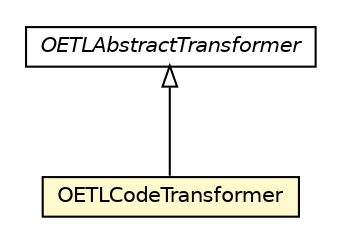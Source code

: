 #!/usr/local/bin/dot
#
# Class diagram 
# Generated by UMLGraph version R5_6-24-gf6e263 (http://www.umlgraph.org/)
#

digraph G {
	edge [fontname="Helvetica",fontsize=10,labelfontname="Helvetica",labelfontsize=10];
	node [fontname="Helvetica",fontsize=10,shape=plaintext];
	nodesep=0.25;
	ranksep=0.5;
	// com.orientechnologies.orient.etl.transformer.OETLAbstractTransformer
	c3044415 [label=<<table title="com.orientechnologies.orient.etl.transformer.OETLAbstractTransformer" border="0" cellborder="1" cellspacing="0" cellpadding="2" port="p" href="./OETLAbstractTransformer.html">
		<tr><td><table border="0" cellspacing="0" cellpadding="1">
<tr><td align="center" balign="center"><font face="Helvetica-Oblique"> OETLAbstractTransformer </font></td></tr>
		</table></td></tr>
		</table>>, URL="./OETLAbstractTransformer.html", fontname="Helvetica", fontcolor="black", fontsize=10.0];
	// com.orientechnologies.orient.etl.transformer.OETLCodeTransformer
	c3044422 [label=<<table title="com.orientechnologies.orient.etl.transformer.OETLCodeTransformer" border="0" cellborder="1" cellspacing="0" cellpadding="2" port="p" bgcolor="lemonChiffon" href="./OETLCodeTransformer.html">
		<tr><td><table border="0" cellspacing="0" cellpadding="1">
<tr><td align="center" balign="center"> OETLCodeTransformer </td></tr>
		</table></td></tr>
		</table>>, URL="./OETLCodeTransformer.html", fontname="Helvetica", fontcolor="black", fontsize=10.0];
	//com.orientechnologies.orient.etl.transformer.OETLCodeTransformer extends com.orientechnologies.orient.etl.transformer.OETLAbstractTransformer
	c3044415:p -> c3044422:p [dir=back,arrowtail=empty];
}

